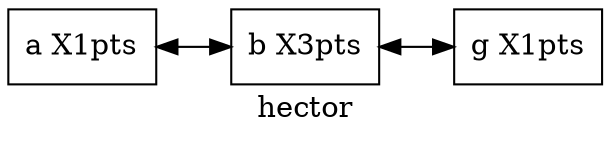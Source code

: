 digraph Lista {
rankdir=LR;
node [shape=record];
Nodo0[label="a  X1pts"]
Nodo1[label="b  X3pts"]
Nodo2[label="g  X1pts"]
Nodo0->Nodo1[dir=both];
Nodo1->Nodo2[dir=both];
label="hector";
}
